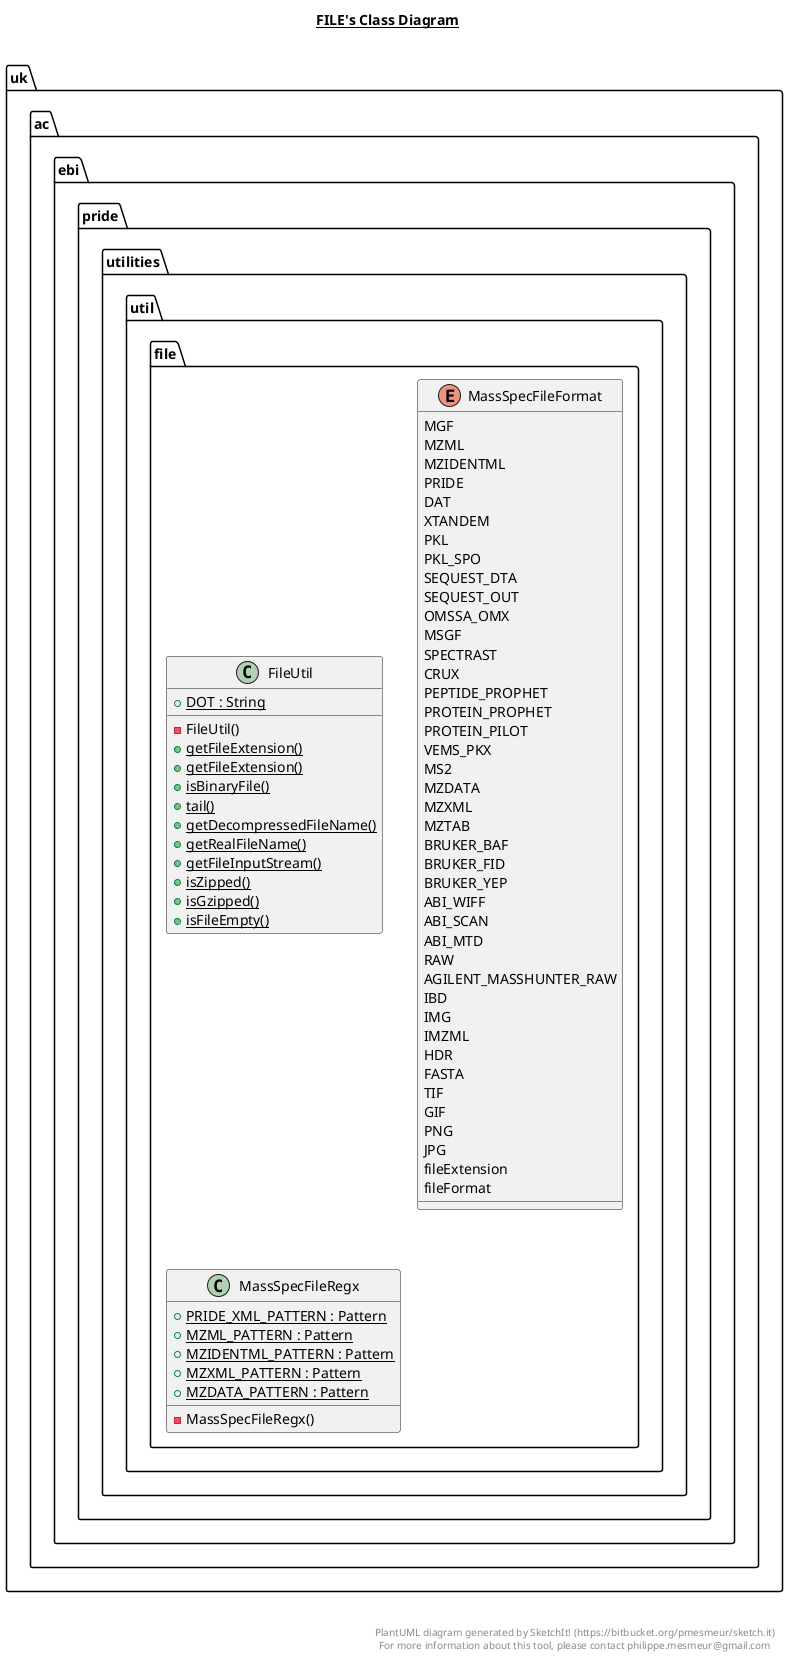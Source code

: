 @startuml

title __FILE's Class Diagram__\n

  package uk.ac.ebi.pride.utilities.util {
    package uk.ac.ebi.pride.utilities.util.file {
      class FileUtil {
          {static} + DOT : String
          - FileUtil()
          {static} + getFileExtension()
          {static} + getFileExtension()
          {static} + isBinaryFile()
          {static} + tail()
          {static} + getDecompressedFileName()
          {static} + getRealFileName()
          {static} + getFileInputStream()
          {static} + isZipped()
          {static} + isGzipped()
          {static} + isFileEmpty()
      }
    }
  }
  

  package uk.ac.ebi.pride.utilities.util {
    package uk.ac.ebi.pride.utilities.util.file {
      enum MassSpecFileFormat {
        MGF
        MZML
        MZIDENTML
        PRIDE
        DAT
        XTANDEM
        PKL
        PKL_SPO
        SEQUEST_DTA
        SEQUEST_OUT
        OMSSA_OMX
        MSGF
        SPECTRAST
        CRUX
        PEPTIDE_PROPHET
        PROTEIN_PROPHET
        PROTEIN_PILOT
        VEMS_PKX
        MS2
        MZDATA
        MZXML
        MZTAB
        BRUKER_BAF
        BRUKER_FID
        BRUKER_YEP
        ABI_WIFF
        ABI_SCAN
        ABI_MTD
        RAW
        AGILENT_MASSHUNTER_RAW
        IBD
        IMG
        IMZML
        HDR
        FASTA
        TIF
        GIF
        PNG
        JPG
        fileExtension
        fileFormat
      }
    }
  }
  

  package uk.ac.ebi.pride.utilities.util {
    package uk.ac.ebi.pride.utilities.util.file {
      class MassSpecFileRegx {
          {static} + PRIDE_XML_PATTERN : Pattern
          {static} + MZML_PATTERN : Pattern
          {static} + MZIDENTML_PATTERN : Pattern
          {static} + MZXML_PATTERN : Pattern
          {static} + MZDATA_PATTERN : Pattern
          - MassSpecFileRegx()
      }
    }
  }
  



right footer


PlantUML diagram generated by SketchIt! (https://bitbucket.org/pmesmeur/sketch.it)
For more information about this tool, please contact philippe.mesmeur@gmail.com
endfooter

@enduml
